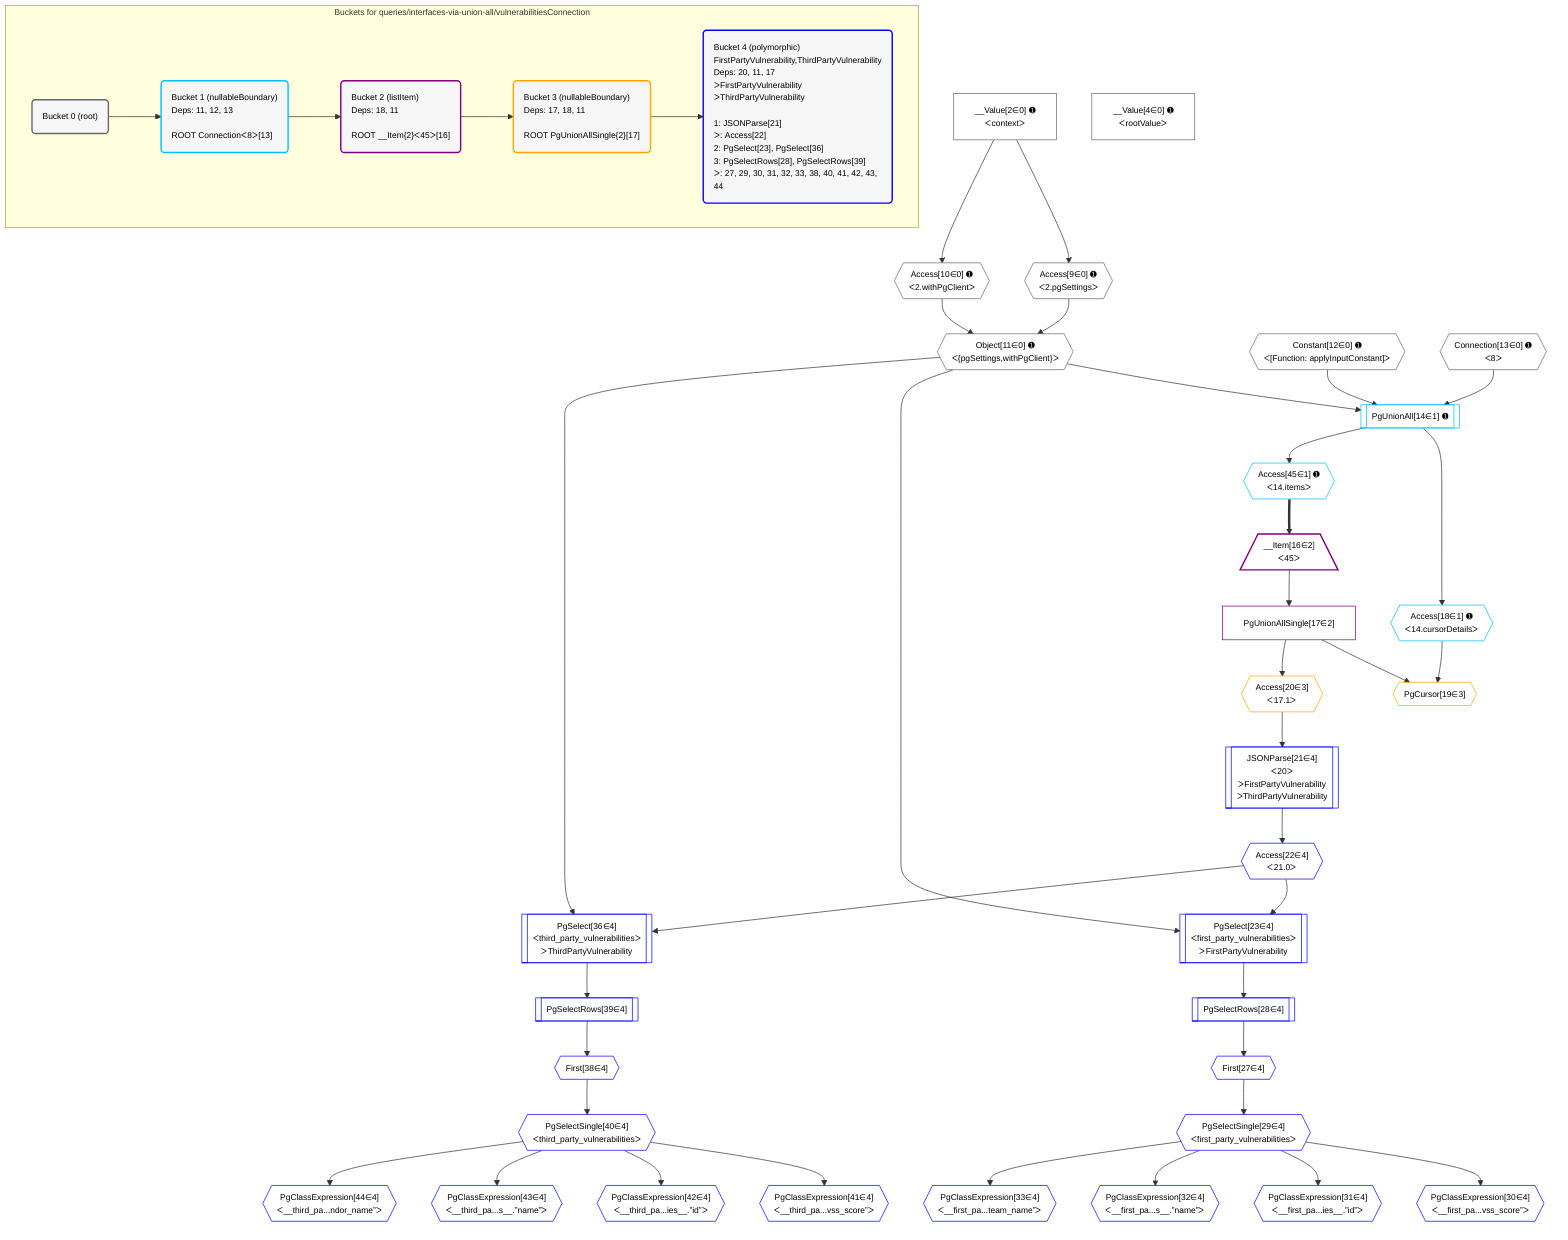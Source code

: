 %%{init: {'themeVariables': { 'fontSize': '12px'}}}%%
graph TD
    classDef path fill:#eee,stroke:#000,color:#000
    classDef plan fill:#fff,stroke-width:1px,color:#000
    classDef itemplan fill:#fff,stroke-width:2px,color:#000
    classDef unbatchedplan fill:#dff,stroke-width:1px,color:#000
    classDef sideeffectplan fill:#fcc,stroke-width:2px,color:#000
    classDef bucket fill:#f6f6f6,color:#000,stroke-width:2px,text-align:left


    %% plan dependencies
    Object11{{"Object[11∈0] ➊<br />ᐸ{pgSettings,withPgClient}ᐳ"}}:::plan
    Access9{{"Access[9∈0] ➊<br />ᐸ2.pgSettingsᐳ"}}:::plan
    Access10{{"Access[10∈0] ➊<br />ᐸ2.withPgClientᐳ"}}:::plan
    Access9 & Access10 --> Object11
    __Value2["__Value[2∈0] ➊<br />ᐸcontextᐳ"]:::plan
    __Value2 --> Access9
    __Value2 --> Access10
    __Value4["__Value[4∈0] ➊<br />ᐸrootValueᐳ"]:::plan
    Constant12{{"Constant[12∈0] ➊<br />ᐸ[Function: applyInputConstant]ᐳ"}}:::plan
    Connection13{{"Connection[13∈0] ➊<br />ᐸ8ᐳ"}}:::plan
    PgUnionAll14[["PgUnionAll[14∈1] ➊"]]:::plan
    Object11 & Constant12 & Connection13 --> PgUnionAll14
    Access18{{"Access[18∈1] ➊<br />ᐸ14.cursorDetailsᐳ"}}:::plan
    PgUnionAll14 --> Access18
    Access45{{"Access[45∈1] ➊<br />ᐸ14.itemsᐳ"}}:::plan
    PgUnionAll14 --> Access45
    __Item16[/"__Item[16∈2]<br />ᐸ45ᐳ"\]:::itemplan
    Access45 ==> __Item16
    PgUnionAllSingle17["PgUnionAllSingle[17∈2]"]:::plan
    __Item16 --> PgUnionAllSingle17
    PgCursor19{{"PgCursor[19∈3]"}}:::plan
    PgUnionAllSingle17 & Access18 --> PgCursor19
    Access20{{"Access[20∈3]<br />ᐸ17.1ᐳ"}}:::plan
    PgUnionAllSingle17 --> Access20
    PgSelect23[["PgSelect[23∈4]<br />ᐸfirst_party_vulnerabilitiesᐳ<br />ᐳFirstPartyVulnerability"]]:::plan
    Access22{{"Access[22∈4]<br />ᐸ21.0ᐳ"}}:::plan
    Object11 & Access22 --> PgSelect23
    PgSelect36[["PgSelect[36∈4]<br />ᐸthird_party_vulnerabilitiesᐳ<br />ᐳThirdPartyVulnerability"]]:::plan
    Object11 & Access22 --> PgSelect36
    JSONParse21[["JSONParse[21∈4]<br />ᐸ20ᐳ<br />ᐳFirstPartyVulnerability<br />ᐳThirdPartyVulnerability"]]:::plan
    Access20 --> JSONParse21
    JSONParse21 --> Access22
    First27{{"First[27∈4]"}}:::plan
    PgSelectRows28[["PgSelectRows[28∈4]"]]:::plan
    PgSelectRows28 --> First27
    PgSelect23 --> PgSelectRows28
    PgSelectSingle29{{"PgSelectSingle[29∈4]<br />ᐸfirst_party_vulnerabilitiesᐳ"}}:::plan
    First27 --> PgSelectSingle29
    PgClassExpression30{{"PgClassExpression[30∈4]<br />ᐸ__first_pa...vss_score”ᐳ"}}:::plan
    PgSelectSingle29 --> PgClassExpression30
    PgClassExpression31{{"PgClassExpression[31∈4]<br />ᐸ__first_pa...ies__.”id”ᐳ"}}:::plan
    PgSelectSingle29 --> PgClassExpression31
    PgClassExpression32{{"PgClassExpression[32∈4]<br />ᐸ__first_pa...s__.”name”ᐳ"}}:::plan
    PgSelectSingle29 --> PgClassExpression32
    PgClassExpression33{{"PgClassExpression[33∈4]<br />ᐸ__first_pa...team_name”ᐳ"}}:::plan
    PgSelectSingle29 --> PgClassExpression33
    First38{{"First[38∈4]"}}:::plan
    PgSelectRows39[["PgSelectRows[39∈4]"]]:::plan
    PgSelectRows39 --> First38
    PgSelect36 --> PgSelectRows39
    PgSelectSingle40{{"PgSelectSingle[40∈4]<br />ᐸthird_party_vulnerabilitiesᐳ"}}:::plan
    First38 --> PgSelectSingle40
    PgClassExpression41{{"PgClassExpression[41∈4]<br />ᐸ__third_pa...vss_score”ᐳ"}}:::plan
    PgSelectSingle40 --> PgClassExpression41
    PgClassExpression42{{"PgClassExpression[42∈4]<br />ᐸ__third_pa...ies__.”id”ᐳ"}}:::plan
    PgSelectSingle40 --> PgClassExpression42
    PgClassExpression43{{"PgClassExpression[43∈4]<br />ᐸ__third_pa...s__.”name”ᐳ"}}:::plan
    PgSelectSingle40 --> PgClassExpression43
    PgClassExpression44{{"PgClassExpression[44∈4]<br />ᐸ__third_pa...ndor_name”ᐳ"}}:::plan
    PgSelectSingle40 --> PgClassExpression44

    %% define steps

    subgraph "Buckets for queries/interfaces-via-union-all/vulnerabilitiesConnection"
    Bucket0("Bucket 0 (root)"):::bucket
    classDef bucket0 stroke:#696969
    class Bucket0,__Value2,__Value4,Access9,Access10,Object11,Constant12,Connection13 bucket0
    Bucket1("Bucket 1 (nullableBoundary)<br />Deps: 11, 12, 13<br /><br />ROOT Connectionᐸ8ᐳ[13]"):::bucket
    classDef bucket1 stroke:#00bfff
    class Bucket1,PgUnionAll14,Access18,Access45 bucket1
    Bucket2("Bucket 2 (listItem)<br />Deps: 18, 11<br /><br />ROOT __Item{2}ᐸ45ᐳ[16]"):::bucket
    classDef bucket2 stroke:#7f007f
    class Bucket2,__Item16,PgUnionAllSingle17 bucket2
    Bucket3("Bucket 3 (nullableBoundary)<br />Deps: 17, 18, 11<br /><br />ROOT PgUnionAllSingle{2}[17]"):::bucket
    classDef bucket3 stroke:#ffa500
    class Bucket3,PgCursor19,Access20 bucket3
    Bucket4("Bucket 4 (polymorphic)<br />FirstPartyVulnerability,ThirdPartyVulnerability<br />Deps: 20, 11, 17<br />ᐳFirstPartyVulnerability<br />ᐳThirdPartyVulnerability<br /><br />1: JSONParse[21]<br />ᐳ: Access[22]<br />2: PgSelect[23], PgSelect[36]<br />3: PgSelectRows[28], PgSelectRows[39]<br />ᐳ: 27, 29, 30, 31, 32, 33, 38, 40, 41, 42, 43, 44"):::bucket
    classDef bucket4 stroke:#0000ff
    class Bucket4,JSONParse21,Access22,PgSelect23,First27,PgSelectRows28,PgSelectSingle29,PgClassExpression30,PgClassExpression31,PgClassExpression32,PgClassExpression33,PgSelect36,First38,PgSelectRows39,PgSelectSingle40,PgClassExpression41,PgClassExpression42,PgClassExpression43,PgClassExpression44 bucket4
    Bucket0 --> Bucket1
    Bucket1 --> Bucket2
    Bucket2 --> Bucket3
    Bucket3 --> Bucket4
    end